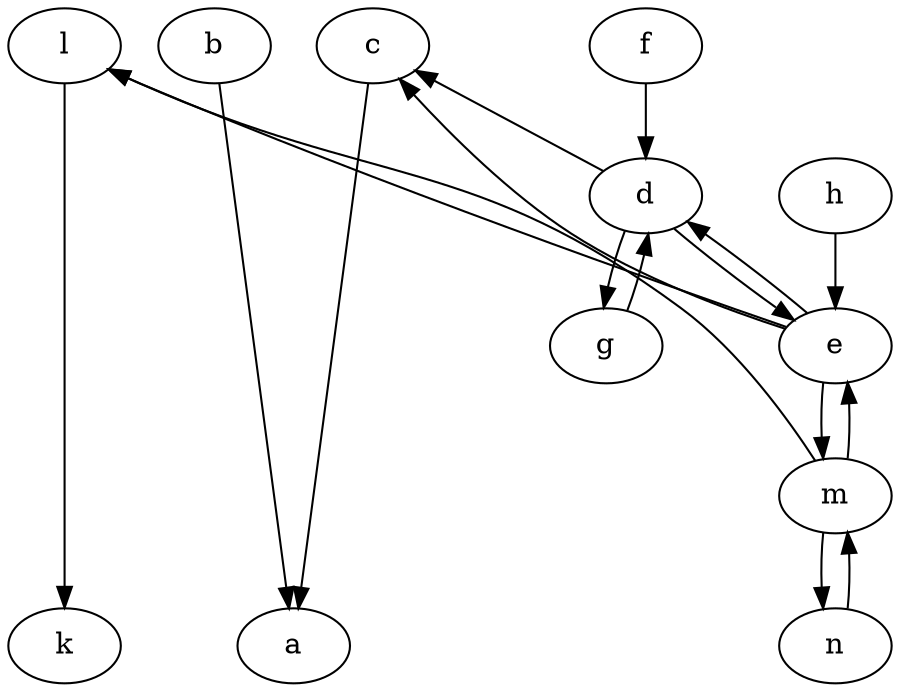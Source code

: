 digraph {
    // Node defaults can be set here if needed
    "a" [fontsize=14]
    "k" [fontsize=14]
    "l" [fontsize=14]
    "c" [fontsize=14]
    "b" [fontsize=14]
    "d" [fontsize=14]
    "e" [fontsize=14]
    "m" [fontsize=14]
    "f" [fontsize=14]
    "g" [fontsize=14]
    "h" [fontsize=14]
    "n" [fontsize=14]
    edge[labeldistance=1.5 fontsize=12]
    "b" -> "a" [dir="forward" ]
    "c" -> "a" [dir="forward" ]
    "l" -> "k" [dir="forward" ]
    "d" -> "c" [dir="forward" constraint=false]
    "e" -> "c" [dir="forward" constraint=false]
    "e" -> "l" [dir="forward" constraint=false]
    "m" -> "l" [dir="forward" constraint=false]
    "e" -> "d" [dir="forward" ]
    "d" -> "e" [dir="forward" ]
    "m" -> "e" [dir="forward" ]
    "e" -> "m" [dir="forward" ]
    "f" -> "d" [dir="forward" ]
    "g" -> "d" [dir="forward" ]
    "d" -> "g" [dir="forward" ]
    "h" -> "e" [dir="forward" ]
    "n" -> "m" [dir="forward" ]
    "m" -> "n" [dir="forward" ]
    {rank = max a k}
    {rank = min l c b}
}
